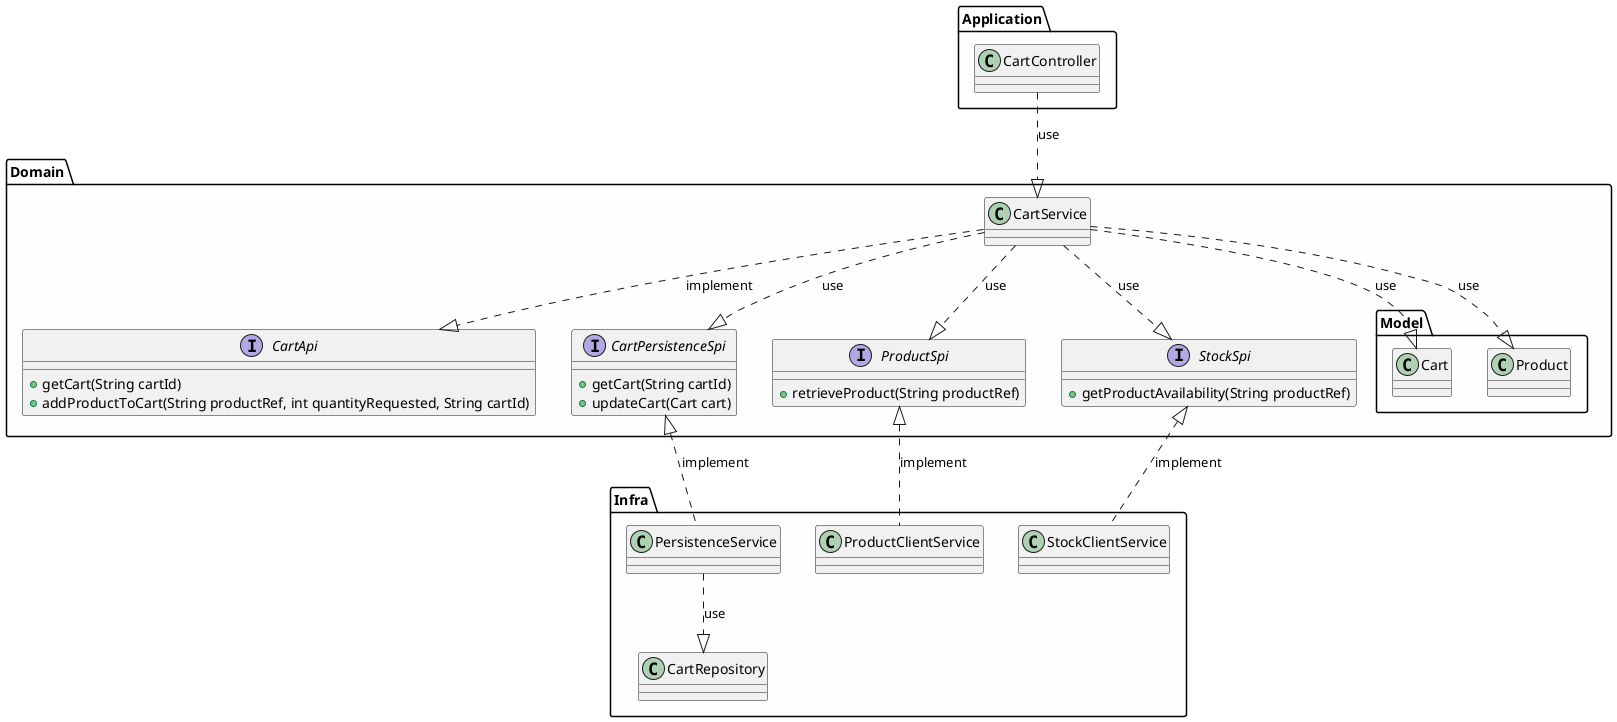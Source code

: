 @startuml
package "Domain" #fefefe {
 package "Model" #fefefe {
  class Cart
  class Product
 }
  interface CartApi {
      +getCart(String cartId)
      +addProductToCart(String productRef, int quantityRequested, String cartId)
  }
  interface CartPersistenceSpi {
    +getCart(String cartId)
    +updateCart(Cart cart)
  }
  interface ProductSpi {
    +retrieveProduct(String productRef)
  }
  interface StockSpi {
    +getProductAvailability(String productRef)
  }
  class CartService

  CartService ..|> CartApi  : implement
  CartService ..|> CartPersistenceSpi: use
  CartService ..|> ProductSpi: use
  CartService ..|> StockSpi: use
  CartService ..|> Cart: use
  CartService ..|> Product: use
}



package "Infra" #fefefe {

  class PersistenceService
  class StockClientService
  class ProductClientService
  class CartRepository

  CartPersistenceSpi <|.. PersistenceService : implement
  ProductSpi <|.. ProductClientService : implement
  StockSpi <|.. StockClientService : implement
  PersistenceService ..|> CartRepository: use

}

package "Application" #fefefe {

  class CartController

  CartController ..|> CartService: use

}
@enduml